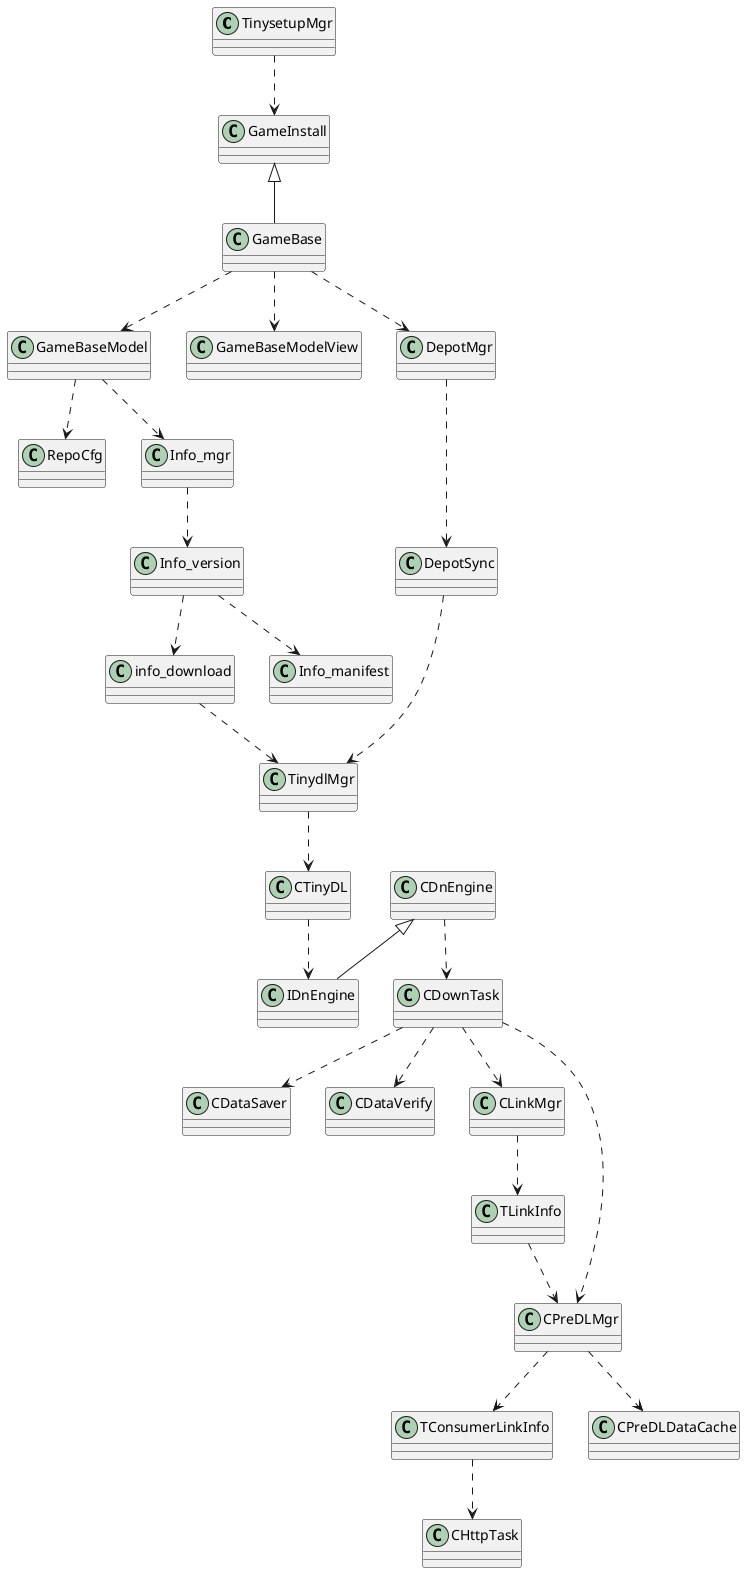 @startuml my_diagram

TinysetupMgr -down.> GameInstall
GameInstall <|-- GameBase
GameBase -down.> GameBaseModel
GameBase -down.> GameBaseModelView
GameBase -down.> DepotMgr
DepotMgr -down.> DepotSync
DepotSync -down.> TinydlMgr
GameBaseModel -down.> RepoCfg
GameBaseModel -down.> Info_mgr
Info_mgr -down.> Info_version
Info_version -down.> info_download
Info_version -down.> Info_manifest
info_download -down.> TinydlMgr
TinydlMgr -down.> CTinyDL
CTinyDL -down.> IDnEngine
CDnEngine <|-- IDnEngine
CDnEngine -down.> CDownTask
CDownTask -down.> CDataSaver
CDownTask -down.> CDataVerify
CDownTask -down.> CLinkMgr
CDownTask -down.> CPreDLMgr
CLinkMgr -down.> TLinkInfo
TLinkInfo -down.> CPreDLMgr
CPreDLMgr -down.> TConsumerLinkInfo
TConsumerLinkInfo -down.> CHttpTask
CPreDLMgr -down.> CPreDLDataCache
@enduml
